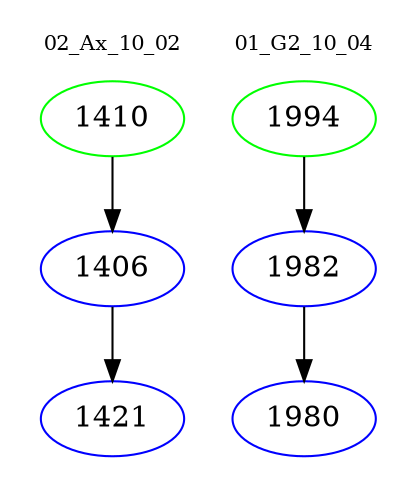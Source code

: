 digraph{
subgraph cluster_0 {
color = white
label = "02_Ax_10_02";
fontsize=10;
T0_1410 [label="1410", color="green"]
T0_1410 -> T0_1406 [color="black"]
T0_1406 [label="1406", color="blue"]
T0_1406 -> T0_1421 [color="black"]
T0_1421 [label="1421", color="blue"]
}
subgraph cluster_1 {
color = white
label = "01_G2_10_04";
fontsize=10;
T1_1994 [label="1994", color="green"]
T1_1994 -> T1_1982 [color="black"]
T1_1982 [label="1982", color="blue"]
T1_1982 -> T1_1980 [color="black"]
T1_1980 [label="1980", color="blue"]
}
}
